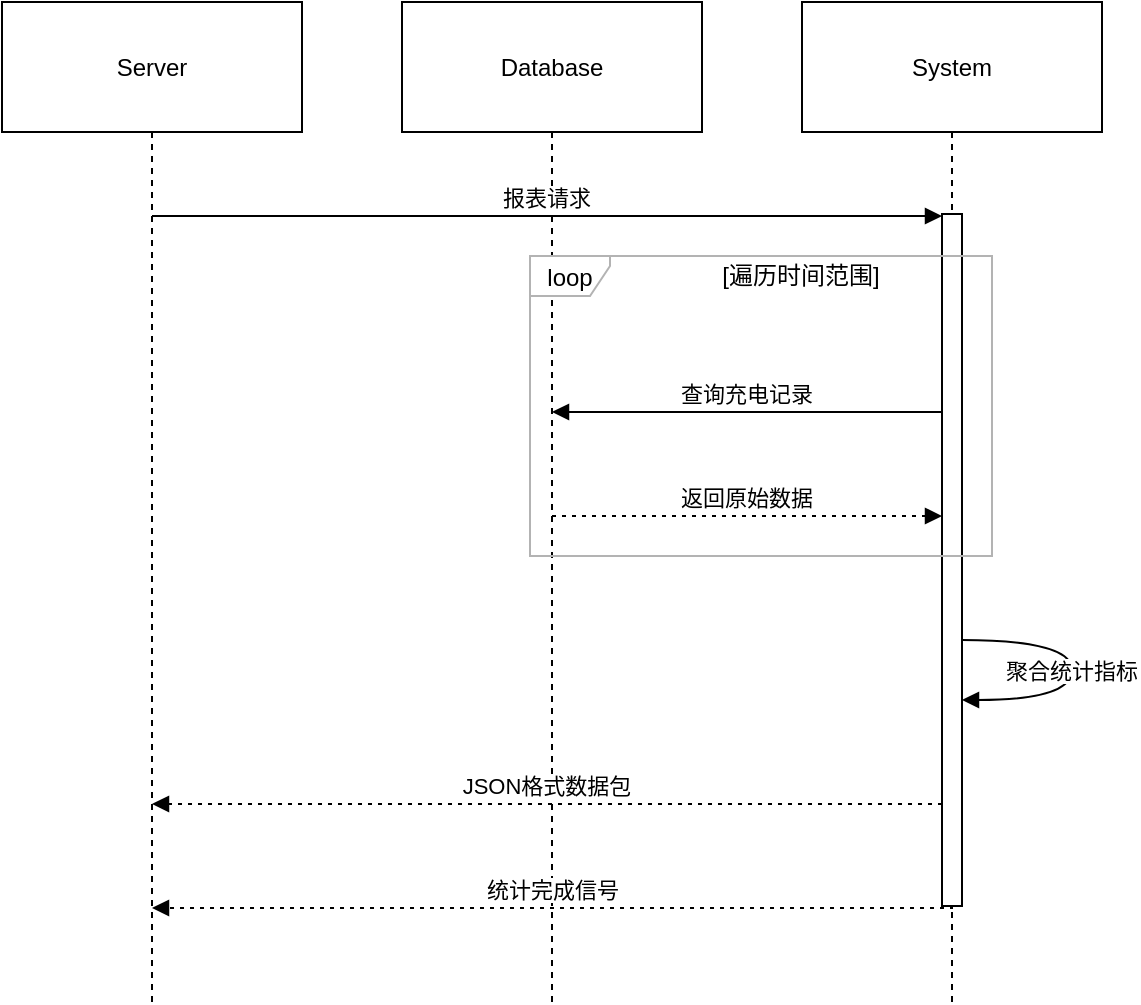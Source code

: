 <mxfile version="26.2.13">
  <diagram name="第 1 页" id="2BHJ6eeiq_Yv8pMzbxQ_">
    <mxGraphModel dx="869" dy="518" grid="1" gridSize="10" guides="1" tooltips="1" connect="1" arrows="1" fold="1" page="1" pageScale="1" pageWidth="827" pageHeight="1169" math="0" shadow="0">
      <root>
        <mxCell id="0" />
        <mxCell id="1" parent="0" />
        <mxCell id="23cC6wZP_RoLbhTEeXlt-13" value="Server" style="shape=umlLifeline;perimeter=lifelinePerimeter;whiteSpace=wrap;container=1;dropTarget=0;collapsible=0;recursiveResize=0;outlineConnect=0;portConstraint=eastwest;newEdgeStyle={&quot;edgeStyle&quot;:&quot;elbowEdgeStyle&quot;,&quot;elbow&quot;:&quot;vertical&quot;,&quot;curved&quot;:0,&quot;rounded&quot;:0};size=65;" vertex="1" parent="1">
          <mxGeometry x="139" y="80" width="150" height="500" as="geometry" />
        </mxCell>
        <mxCell id="23cC6wZP_RoLbhTEeXlt-14" value="Database" style="shape=umlLifeline;perimeter=lifelinePerimeter;whiteSpace=wrap;container=1;dropTarget=0;collapsible=0;recursiveResize=0;outlineConnect=0;portConstraint=eastwest;newEdgeStyle={&quot;edgeStyle&quot;:&quot;elbowEdgeStyle&quot;,&quot;elbow&quot;:&quot;vertical&quot;,&quot;curved&quot;:0,&quot;rounded&quot;:0};size=65;" vertex="1" parent="1">
          <mxGeometry x="339" y="80" width="150" height="500" as="geometry" />
        </mxCell>
        <mxCell id="23cC6wZP_RoLbhTEeXlt-15" value="System" style="shape=umlLifeline;perimeter=lifelinePerimeter;whiteSpace=wrap;container=1;dropTarget=0;collapsible=0;recursiveResize=0;outlineConnect=0;portConstraint=eastwest;newEdgeStyle={&quot;edgeStyle&quot;:&quot;elbowEdgeStyle&quot;,&quot;elbow&quot;:&quot;vertical&quot;,&quot;curved&quot;:0,&quot;rounded&quot;:0};size=65;" vertex="1" parent="1">
          <mxGeometry x="539" y="80" width="150" height="500" as="geometry" />
        </mxCell>
        <mxCell id="23cC6wZP_RoLbhTEeXlt-16" value="" style="points=[];perimeter=orthogonalPerimeter;outlineConnect=0;targetShapes=umlLifeline;portConstraint=eastwest;newEdgeStyle={&quot;edgeStyle&quot;:&quot;elbowEdgeStyle&quot;,&quot;elbow&quot;:&quot;vertical&quot;,&quot;curved&quot;:0,&quot;rounded&quot;:0}" vertex="1" parent="23cC6wZP_RoLbhTEeXlt-15">
          <mxGeometry x="70" y="106" width="10" height="346" as="geometry" />
        </mxCell>
        <mxCell id="23cC6wZP_RoLbhTEeXlt-17" value="loop" style="shape=umlFrame;pointerEvents=0;dropTarget=0;strokeColor=#B3B3B3;height=20;width=40" vertex="1" parent="1">
          <mxGeometry x="403" y="207" width="231" height="150" as="geometry" />
        </mxCell>
        <mxCell id="23cC6wZP_RoLbhTEeXlt-18" value="[遍历时间范围]" style="text;strokeColor=none;fillColor=none;align=center;verticalAlign=middle;whiteSpace=wrap;" vertex="1" parent="23cC6wZP_RoLbhTEeXlt-17">
          <mxGeometry x="40" width="191" height="20" as="geometry" />
        </mxCell>
        <mxCell id="23cC6wZP_RoLbhTEeXlt-19" value="报表请求" style="verticalAlign=bottom;edgeStyle=elbowEdgeStyle;elbow=vertical;curved=0;rounded=0;endArrow=block;" edge="1" parent="1" source="23cC6wZP_RoLbhTEeXlt-13" target="23cC6wZP_RoLbhTEeXlt-16">
          <mxGeometry relative="1" as="geometry">
            <Array as="points">
              <mxPoint x="421" y="187" />
            </Array>
          </mxGeometry>
        </mxCell>
        <mxCell id="23cC6wZP_RoLbhTEeXlt-20" value="查询充电记录" style="verticalAlign=bottom;edgeStyle=elbowEdgeStyle;elbow=vertical;curved=0;rounded=0;endArrow=block;" edge="1" parent="1" source="23cC6wZP_RoLbhTEeXlt-16" target="23cC6wZP_RoLbhTEeXlt-14">
          <mxGeometry relative="1" as="geometry">
            <Array as="points">
              <mxPoint x="524" y="285" />
            </Array>
          </mxGeometry>
        </mxCell>
        <mxCell id="23cC6wZP_RoLbhTEeXlt-21" value="返回原始数据" style="verticalAlign=bottom;edgeStyle=elbowEdgeStyle;elbow=vertical;curved=0;rounded=0;dashed=1;dashPattern=2 3;endArrow=block;" edge="1" parent="1" source="23cC6wZP_RoLbhTEeXlt-14" target="23cC6wZP_RoLbhTEeXlt-16">
          <mxGeometry relative="1" as="geometry">
            <Array as="points">
              <mxPoint x="521" y="337" />
            </Array>
          </mxGeometry>
        </mxCell>
        <mxCell id="23cC6wZP_RoLbhTEeXlt-22" value="聚合统计指标" style="curved=1;endArrow=block;rounded=0;" edge="1" parent="1" source="23cC6wZP_RoLbhTEeXlt-16" target="23cC6wZP_RoLbhTEeXlt-16">
          <mxGeometry relative="1" as="geometry">
            <Array as="points">
              <mxPoint x="674" y="399" />
              <mxPoint x="674" y="429" />
            </Array>
          </mxGeometry>
        </mxCell>
        <mxCell id="23cC6wZP_RoLbhTEeXlt-23" value="JSON格式数据包" style="verticalAlign=bottom;edgeStyle=elbowEdgeStyle;elbow=vertical;curved=0;rounded=0;dashed=1;dashPattern=2 3;endArrow=block;" edge="1" parent="1" source="23cC6wZP_RoLbhTEeXlt-16" target="23cC6wZP_RoLbhTEeXlt-13">
          <mxGeometry relative="1" as="geometry">
            <Array as="points">
              <mxPoint x="424" y="481" />
            </Array>
          </mxGeometry>
        </mxCell>
        <mxCell id="23cC6wZP_RoLbhTEeXlt-24" value="统计完成信号" style="verticalAlign=bottom;edgeStyle=elbowEdgeStyle;elbow=vertical;curved=0;rounded=0;dashed=1;dashPattern=2 3;endArrow=block;" edge="1" parent="1" source="23cC6wZP_RoLbhTEeXlt-16" target="23cC6wZP_RoLbhTEeXlt-13">
          <mxGeometry relative="1" as="geometry">
            <Array as="points">
              <mxPoint x="424" y="533" />
            </Array>
          </mxGeometry>
        </mxCell>
      </root>
    </mxGraphModel>
  </diagram>
</mxfile>
